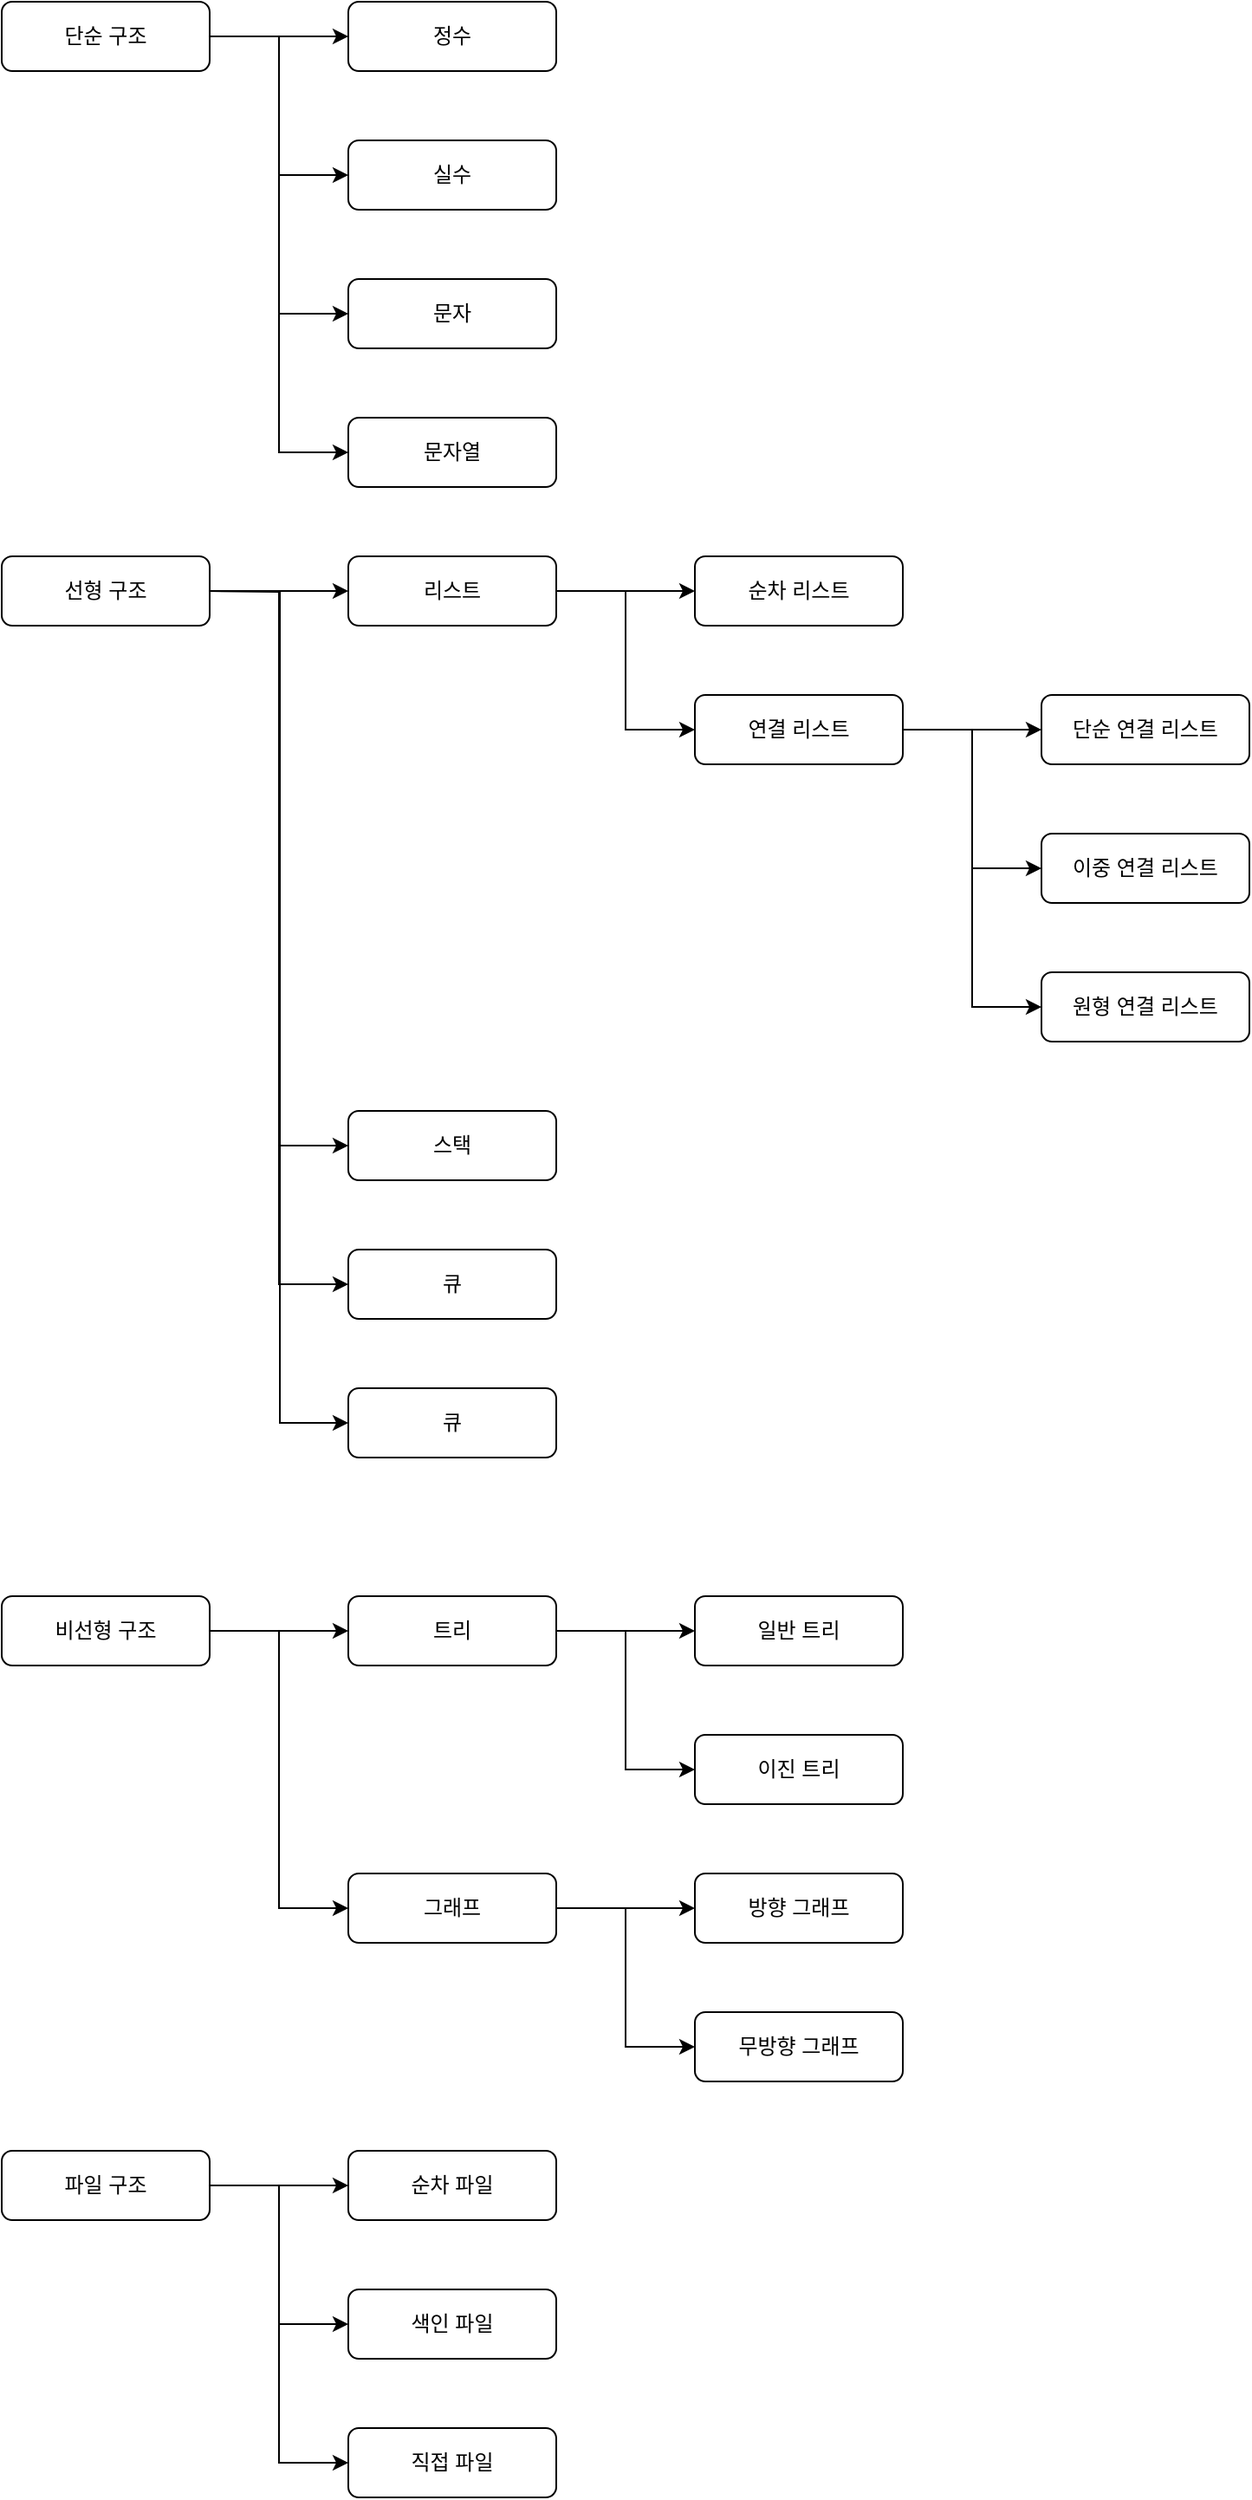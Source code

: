<mxfile version="14.1.8" type="device"><diagram id="oAQvnpxQGs1oRO9ln8V8" name="페이지-1"><mxGraphModel dx="1086" dy="806" grid="1" gridSize="10" guides="1" tooltips="1" connect="1" arrows="1" fold="1" page="1" pageScale="1" pageWidth="827" pageHeight="1169" math="0" shadow="0"><root><mxCell id="0"/><mxCell id="1" parent="0"/><mxCell id="T1LGvJTPvDnpl583BcBb-8" value="" style="edgeStyle=orthogonalEdgeStyle;rounded=0;orthogonalLoop=1;jettySize=auto;html=1;" parent="1" source="T1LGvJTPvDnpl583BcBb-1" target="T1LGvJTPvDnpl583BcBb-4" edge="1"><mxGeometry relative="1" as="geometry"/></mxCell><mxCell id="T1LGvJTPvDnpl583BcBb-1" value="단순 구조" style="rounded=1;whiteSpace=wrap;html=1;" parent="1" vertex="1"><mxGeometry x="40" y="40" width="120" height="40" as="geometry"/></mxCell><mxCell id="T1LGvJTPvDnpl583BcBb-4" value="정수" style="rounded=1;whiteSpace=wrap;html=1;" parent="1" vertex="1"><mxGeometry x="240" y="40" width="120" height="40" as="geometry"/></mxCell><mxCell id="T1LGvJTPvDnpl583BcBb-5" value="실수" style="rounded=1;whiteSpace=wrap;html=1;" parent="1" vertex="1"><mxGeometry x="240" y="120" width="120" height="40" as="geometry"/></mxCell><mxCell id="T1LGvJTPvDnpl583BcBb-6" value="문자" style="rounded=1;whiteSpace=wrap;html=1;" parent="1" vertex="1"><mxGeometry x="240" y="200" width="120" height="40" as="geometry"/></mxCell><mxCell id="T1LGvJTPvDnpl583BcBb-7" value="문자열" style="rounded=1;whiteSpace=wrap;html=1;" parent="1" vertex="1"><mxGeometry x="240" y="280" width="120" height="40" as="geometry"/></mxCell><mxCell id="T1LGvJTPvDnpl583BcBb-9" value="" style="edgeStyle=orthogonalEdgeStyle;rounded=0;orthogonalLoop=1;jettySize=auto;html=1;exitX=1;exitY=0.5;exitDx=0;exitDy=0;entryX=0;entryY=0.5;entryDx=0;entryDy=0;" parent="1" source="T1LGvJTPvDnpl583BcBb-1" target="T1LGvJTPvDnpl583BcBb-5" edge="1"><mxGeometry relative="1" as="geometry"><mxPoint x="170" y="70" as="sourcePoint"/><mxPoint x="250" y="70" as="targetPoint"/></mxGeometry></mxCell><mxCell id="T1LGvJTPvDnpl583BcBb-10" value="" style="edgeStyle=orthogonalEdgeStyle;rounded=0;orthogonalLoop=1;jettySize=auto;html=1;exitX=1;exitY=0.5;exitDx=0;exitDy=0;entryX=0;entryY=0.5;entryDx=0;entryDy=0;" parent="1" source="T1LGvJTPvDnpl583BcBb-1" target="T1LGvJTPvDnpl583BcBb-6" edge="1"><mxGeometry relative="1" as="geometry"><mxPoint x="180" y="80" as="sourcePoint"/><mxPoint x="260" y="80" as="targetPoint"/></mxGeometry></mxCell><mxCell id="T1LGvJTPvDnpl583BcBb-11" value="" style="edgeStyle=orthogonalEdgeStyle;rounded=0;orthogonalLoop=1;jettySize=auto;html=1;exitX=1;exitY=0.5;exitDx=0;exitDy=0;entryX=0;entryY=0.5;entryDx=0;entryDy=0;" parent="1" source="T1LGvJTPvDnpl583BcBb-1" target="T1LGvJTPvDnpl583BcBb-7" edge="1"><mxGeometry relative="1" as="geometry"><mxPoint x="170" y="70" as="sourcePoint"/><mxPoint x="250" y="230" as="targetPoint"/></mxGeometry></mxCell><mxCell id="T1LGvJTPvDnpl583BcBb-12" value="" style="edgeStyle=orthogonalEdgeStyle;rounded=0;orthogonalLoop=1;jettySize=auto;html=1;" parent="1" source="T1LGvJTPvDnpl583BcBb-13" target="T1LGvJTPvDnpl583BcBb-14" edge="1"><mxGeometry relative="1" as="geometry"/></mxCell><mxCell id="T1LGvJTPvDnpl583BcBb-13" value="선형 구조" style="rounded=1;whiteSpace=wrap;html=1;" parent="1" vertex="1"><mxGeometry x="40" y="360" width="120" height="40" as="geometry"/></mxCell><mxCell id="T1LGvJTPvDnpl583BcBb-22" value="" style="edgeStyle=orthogonalEdgeStyle;rounded=0;orthogonalLoop=1;jettySize=auto;html=1;" parent="1" source="T1LGvJTPvDnpl583BcBb-14" target="T1LGvJTPvDnpl583BcBb-21" edge="1"><mxGeometry relative="1" as="geometry"/></mxCell><mxCell id="T1LGvJTPvDnpl583BcBb-14" value="리스트" style="rounded=1;whiteSpace=wrap;html=1;" parent="1" vertex="1"><mxGeometry x="240" y="360" width="120" height="40" as="geometry"/></mxCell><mxCell id="T1LGvJTPvDnpl583BcBb-15" value="스택" style="rounded=1;whiteSpace=wrap;html=1;" parent="1" vertex="1"><mxGeometry x="240" y="680" width="120" height="40" as="geometry"/></mxCell><mxCell id="T1LGvJTPvDnpl583BcBb-16" value="큐" style="rounded=1;whiteSpace=wrap;html=1;" parent="1" vertex="1"><mxGeometry x="240" y="760" width="120" height="40" as="geometry"/></mxCell><mxCell id="T1LGvJTPvDnpl583BcBb-18" value="" style="edgeStyle=orthogonalEdgeStyle;rounded=0;orthogonalLoop=1;jettySize=auto;html=1;exitX=1;exitY=0.5;exitDx=0;exitDy=0;entryX=0;entryY=0.5;entryDx=0;entryDy=0;" parent="1" source="T1LGvJTPvDnpl583BcBb-13" target="T1LGvJTPvDnpl583BcBb-15" edge="1"><mxGeometry relative="1" as="geometry"><mxPoint x="170" y="390" as="sourcePoint"/><mxPoint x="250" y="390" as="targetPoint"/></mxGeometry></mxCell><mxCell id="T1LGvJTPvDnpl583BcBb-19" value="" style="edgeStyle=orthogonalEdgeStyle;rounded=0;orthogonalLoop=1;jettySize=auto;html=1;exitX=1;exitY=0.5;exitDx=0;exitDy=0;entryX=0;entryY=0.5;entryDx=0;entryDy=0;" parent="1" source="T1LGvJTPvDnpl583BcBb-13" target="T1LGvJTPvDnpl583BcBb-16" edge="1"><mxGeometry relative="1" as="geometry"><mxPoint x="180" y="400" as="sourcePoint"/><mxPoint x="260" y="400" as="targetPoint"/></mxGeometry></mxCell><mxCell id="T1LGvJTPvDnpl583BcBb-21" value="순차 리스트" style="rounded=1;whiteSpace=wrap;html=1;" parent="1" vertex="1"><mxGeometry x="440" y="360" width="120" height="40" as="geometry"/></mxCell><mxCell id="T1LGvJTPvDnpl583BcBb-25" value="" style="edgeStyle=orthogonalEdgeStyle;rounded=0;orthogonalLoop=1;jettySize=auto;html=1;" parent="1" source="T1LGvJTPvDnpl583BcBb-23" target="T1LGvJTPvDnpl583BcBb-24" edge="1"><mxGeometry relative="1" as="geometry"/></mxCell><mxCell id="T1LGvJTPvDnpl583BcBb-23" value="연결 리스트" style="rounded=1;whiteSpace=wrap;html=1;" parent="1" vertex="1"><mxGeometry x="440" y="440" width="120" height="40" as="geometry"/></mxCell><mxCell id="T1LGvJTPvDnpl583BcBb-24" value="단순 연결 리스트" style="rounded=1;whiteSpace=wrap;html=1;" parent="1" vertex="1"><mxGeometry x="640" y="440" width="120" height="40" as="geometry"/></mxCell><mxCell id="T1LGvJTPvDnpl583BcBb-26" value="이중 연결 리스트" style="rounded=1;whiteSpace=wrap;html=1;" parent="1" vertex="1"><mxGeometry x="640" y="520" width="120" height="40" as="geometry"/></mxCell><mxCell id="T1LGvJTPvDnpl583BcBb-27" value="원형 연결 리스트" style="rounded=1;whiteSpace=wrap;html=1;" parent="1" vertex="1"><mxGeometry x="640" y="600" width="120" height="40" as="geometry"/></mxCell><mxCell id="T1LGvJTPvDnpl583BcBb-28" value="" style="edgeStyle=orthogonalEdgeStyle;rounded=0;orthogonalLoop=1;jettySize=auto;html=1;exitX=1;exitY=0.5;exitDx=0;exitDy=0;entryX=0;entryY=0.5;entryDx=0;entryDy=0;" parent="1" source="T1LGvJTPvDnpl583BcBb-23" target="T1LGvJTPvDnpl583BcBb-26" edge="1"><mxGeometry relative="1" as="geometry"><mxPoint x="570" y="470" as="sourcePoint"/><mxPoint x="650" y="470" as="targetPoint"/></mxGeometry></mxCell><mxCell id="T1LGvJTPvDnpl583BcBb-29" value="" style="edgeStyle=orthogonalEdgeStyle;rounded=0;orthogonalLoop=1;jettySize=auto;html=1;exitX=1;exitY=0.5;exitDx=0;exitDy=0;entryX=0;entryY=0.5;entryDx=0;entryDy=0;" parent="1" source="T1LGvJTPvDnpl583BcBb-23" target="T1LGvJTPvDnpl583BcBb-27" edge="1"><mxGeometry relative="1" as="geometry"><mxPoint x="580" y="480" as="sourcePoint"/><mxPoint x="660" y="480" as="targetPoint"/></mxGeometry></mxCell><mxCell id="T1LGvJTPvDnpl583BcBb-30" value="" style="edgeStyle=orthogonalEdgeStyle;rounded=0;orthogonalLoop=1;jettySize=auto;html=1;exitX=1;exitY=0.5;exitDx=0;exitDy=0;entryX=0;entryY=0.5;entryDx=0;entryDy=0;" parent="1" source="T1LGvJTPvDnpl583BcBb-14" target="T1LGvJTPvDnpl583BcBb-23" edge="1"><mxGeometry relative="1" as="geometry"><mxPoint x="370" y="390" as="sourcePoint"/><mxPoint x="450" y="390" as="targetPoint"/></mxGeometry></mxCell><mxCell id="T1LGvJTPvDnpl583BcBb-31" value="" style="edgeStyle=orthogonalEdgeStyle;rounded=0;orthogonalLoop=1;jettySize=auto;html=1;" parent="1" source="T1LGvJTPvDnpl583BcBb-32" target="T1LGvJTPvDnpl583BcBb-34" edge="1"><mxGeometry relative="1" as="geometry"/></mxCell><mxCell id="T1LGvJTPvDnpl583BcBb-32" value="비선형 구조" style="rounded=1;whiteSpace=wrap;html=1;" parent="1" vertex="1"><mxGeometry x="40" y="960" width="120" height="40" as="geometry"/></mxCell><mxCell id="T1LGvJTPvDnpl583BcBb-33" value="" style="edgeStyle=orthogonalEdgeStyle;rounded=0;orthogonalLoop=1;jettySize=auto;html=1;" parent="1" source="T1LGvJTPvDnpl583BcBb-34" target="T1LGvJTPvDnpl583BcBb-39" edge="1"><mxGeometry relative="1" as="geometry"/></mxCell><mxCell id="T1LGvJTPvDnpl583BcBb-34" value="트리" style="rounded=1;whiteSpace=wrap;html=1;" parent="1" vertex="1"><mxGeometry x="240" y="960" width="120" height="40" as="geometry"/></mxCell><mxCell id="T1LGvJTPvDnpl583BcBb-39" value="일반 트리" style="rounded=1;whiteSpace=wrap;html=1;" parent="1" vertex="1"><mxGeometry x="440" y="960" width="120" height="40" as="geometry"/></mxCell><mxCell id="T1LGvJTPvDnpl583BcBb-41" value="이진 트리" style="rounded=1;whiteSpace=wrap;html=1;" parent="1" vertex="1"><mxGeometry x="440" y="1040" width="120" height="40" as="geometry"/></mxCell><mxCell id="T1LGvJTPvDnpl583BcBb-47" value="" style="edgeStyle=orthogonalEdgeStyle;rounded=0;orthogonalLoop=1;jettySize=auto;html=1;exitX=1;exitY=0.5;exitDx=0;exitDy=0;entryX=0;entryY=0.5;entryDx=0;entryDy=0;" parent="1" source="T1LGvJTPvDnpl583BcBb-34" target="T1LGvJTPvDnpl583BcBb-41" edge="1"><mxGeometry relative="1" as="geometry"><mxPoint x="370" y="990" as="sourcePoint"/><mxPoint x="450" y="990" as="targetPoint"/></mxGeometry></mxCell><mxCell id="T1LGvJTPvDnpl583BcBb-48" value="" style="edgeStyle=orthogonalEdgeStyle;rounded=0;orthogonalLoop=1;jettySize=auto;html=1;" parent="1" source="T1LGvJTPvDnpl583BcBb-49" target="T1LGvJTPvDnpl583BcBb-50" edge="1"><mxGeometry relative="1" as="geometry"/></mxCell><mxCell id="T1LGvJTPvDnpl583BcBb-49" value="그래프" style="rounded=1;whiteSpace=wrap;html=1;" parent="1" vertex="1"><mxGeometry x="240" y="1120" width="120" height="40" as="geometry"/></mxCell><mxCell id="T1LGvJTPvDnpl583BcBb-50" value="방향 그래프" style="rounded=1;whiteSpace=wrap;html=1;" parent="1" vertex="1"><mxGeometry x="440" y="1120" width="120" height="40" as="geometry"/></mxCell><mxCell id="T1LGvJTPvDnpl583BcBb-52" value="무방향 그래프" style="rounded=1;whiteSpace=wrap;html=1;" parent="1" vertex="1"><mxGeometry x="440" y="1200" width="120" height="40" as="geometry"/></mxCell><mxCell id="T1LGvJTPvDnpl583BcBb-58" value="" style="edgeStyle=orthogonalEdgeStyle;rounded=0;orthogonalLoop=1;jettySize=auto;html=1;exitX=1;exitY=0.5;exitDx=0;exitDy=0;entryX=0;entryY=0.5;entryDx=0;entryDy=0;" parent="1" source="T1LGvJTPvDnpl583BcBb-49" target="T1LGvJTPvDnpl583BcBb-52" edge="1"><mxGeometry relative="1" as="geometry"><mxPoint x="370" y="1150" as="sourcePoint"/><mxPoint x="450" y="1150" as="targetPoint"/></mxGeometry></mxCell><mxCell id="T1LGvJTPvDnpl583BcBb-59" value="" style="edgeStyle=orthogonalEdgeStyle;rounded=0;orthogonalLoop=1;jettySize=auto;html=1;exitX=1;exitY=0.5;exitDx=0;exitDy=0;entryX=0;entryY=0.5;entryDx=0;entryDy=0;" parent="1" source="T1LGvJTPvDnpl583BcBb-32" target="T1LGvJTPvDnpl583BcBb-49" edge="1"><mxGeometry relative="1" as="geometry"><mxPoint x="170" y="990" as="sourcePoint"/><mxPoint x="250" y="990" as="targetPoint"/></mxGeometry></mxCell><mxCell id="T1LGvJTPvDnpl583BcBb-60" value="" style="edgeStyle=orthogonalEdgeStyle;rounded=0;orthogonalLoop=1;jettySize=auto;html=1;" parent="1" source="T1LGvJTPvDnpl583BcBb-61" target="T1LGvJTPvDnpl583BcBb-63" edge="1"><mxGeometry relative="1" as="geometry"/></mxCell><mxCell id="T1LGvJTPvDnpl583BcBb-61" value="파일 구조" style="rounded=1;whiteSpace=wrap;html=1;" parent="1" vertex="1"><mxGeometry x="40" y="1280" width="120" height="40" as="geometry"/></mxCell><mxCell id="T1LGvJTPvDnpl583BcBb-63" value="순차 파일" style="rounded=1;whiteSpace=wrap;html=1;" parent="1" vertex="1"><mxGeometry x="240" y="1280" width="120" height="40" as="geometry"/></mxCell><mxCell id="T1LGvJTPvDnpl583BcBb-68" value="직접 파일" style="rounded=1;whiteSpace=wrap;html=1;" parent="1" vertex="1"><mxGeometry x="240" y="1440" width="120" height="40" as="geometry"/></mxCell><mxCell id="T1LGvJTPvDnpl583BcBb-72" value="" style="edgeStyle=orthogonalEdgeStyle;rounded=0;orthogonalLoop=1;jettySize=auto;html=1;exitX=1;exitY=0.5;exitDx=0;exitDy=0;entryX=0;entryY=0.5;entryDx=0;entryDy=0;" parent="1" source="T1LGvJTPvDnpl583BcBb-61" target="T1LGvJTPvDnpl583BcBb-68" edge="1"><mxGeometry relative="1" as="geometry"><mxPoint x="170" y="1310" as="sourcePoint"/><mxPoint x="250" y="1310" as="targetPoint"/></mxGeometry></mxCell><mxCell id="T1LGvJTPvDnpl583BcBb-73" value="색인 파일" style="rounded=1;whiteSpace=wrap;html=1;" parent="1" vertex="1"><mxGeometry x="240" y="1360" width="120" height="40" as="geometry"/></mxCell><mxCell id="T1LGvJTPvDnpl583BcBb-75" value="" style="edgeStyle=orthogonalEdgeStyle;rounded=0;orthogonalLoop=1;jettySize=auto;html=1;entryX=0;entryY=0.5;entryDx=0;entryDy=0;exitX=1;exitY=0.5;exitDx=0;exitDy=0;" parent="1" source="T1LGvJTPvDnpl583BcBb-61" target="T1LGvJTPvDnpl583BcBb-73" edge="1"><mxGeometry relative="1" as="geometry"><mxPoint x="170" y="1310" as="sourcePoint"/><mxPoint x="250" y="1310" as="targetPoint"/></mxGeometry></mxCell><mxCell id="eVcnFFc96OHXmGEg_K6s-1" value="큐" style="rounded=1;whiteSpace=wrap;html=1;" vertex="1" parent="1"><mxGeometry x="240" y="840" width="120" height="40" as="geometry"/></mxCell><mxCell id="eVcnFFc96OHXmGEg_K6s-2" value="" style="edgeStyle=orthogonalEdgeStyle;rounded=0;orthogonalLoop=1;jettySize=auto;html=1;entryX=0;entryY=0.5;entryDx=0;entryDy=0;" edge="1" parent="1" target="eVcnFFc96OHXmGEg_K6s-1"><mxGeometry relative="1" as="geometry"><mxPoint x="160" y="380" as="sourcePoint"/><mxPoint x="250" y="790" as="targetPoint"/></mxGeometry></mxCell></root></mxGraphModel></diagram></mxfile>
